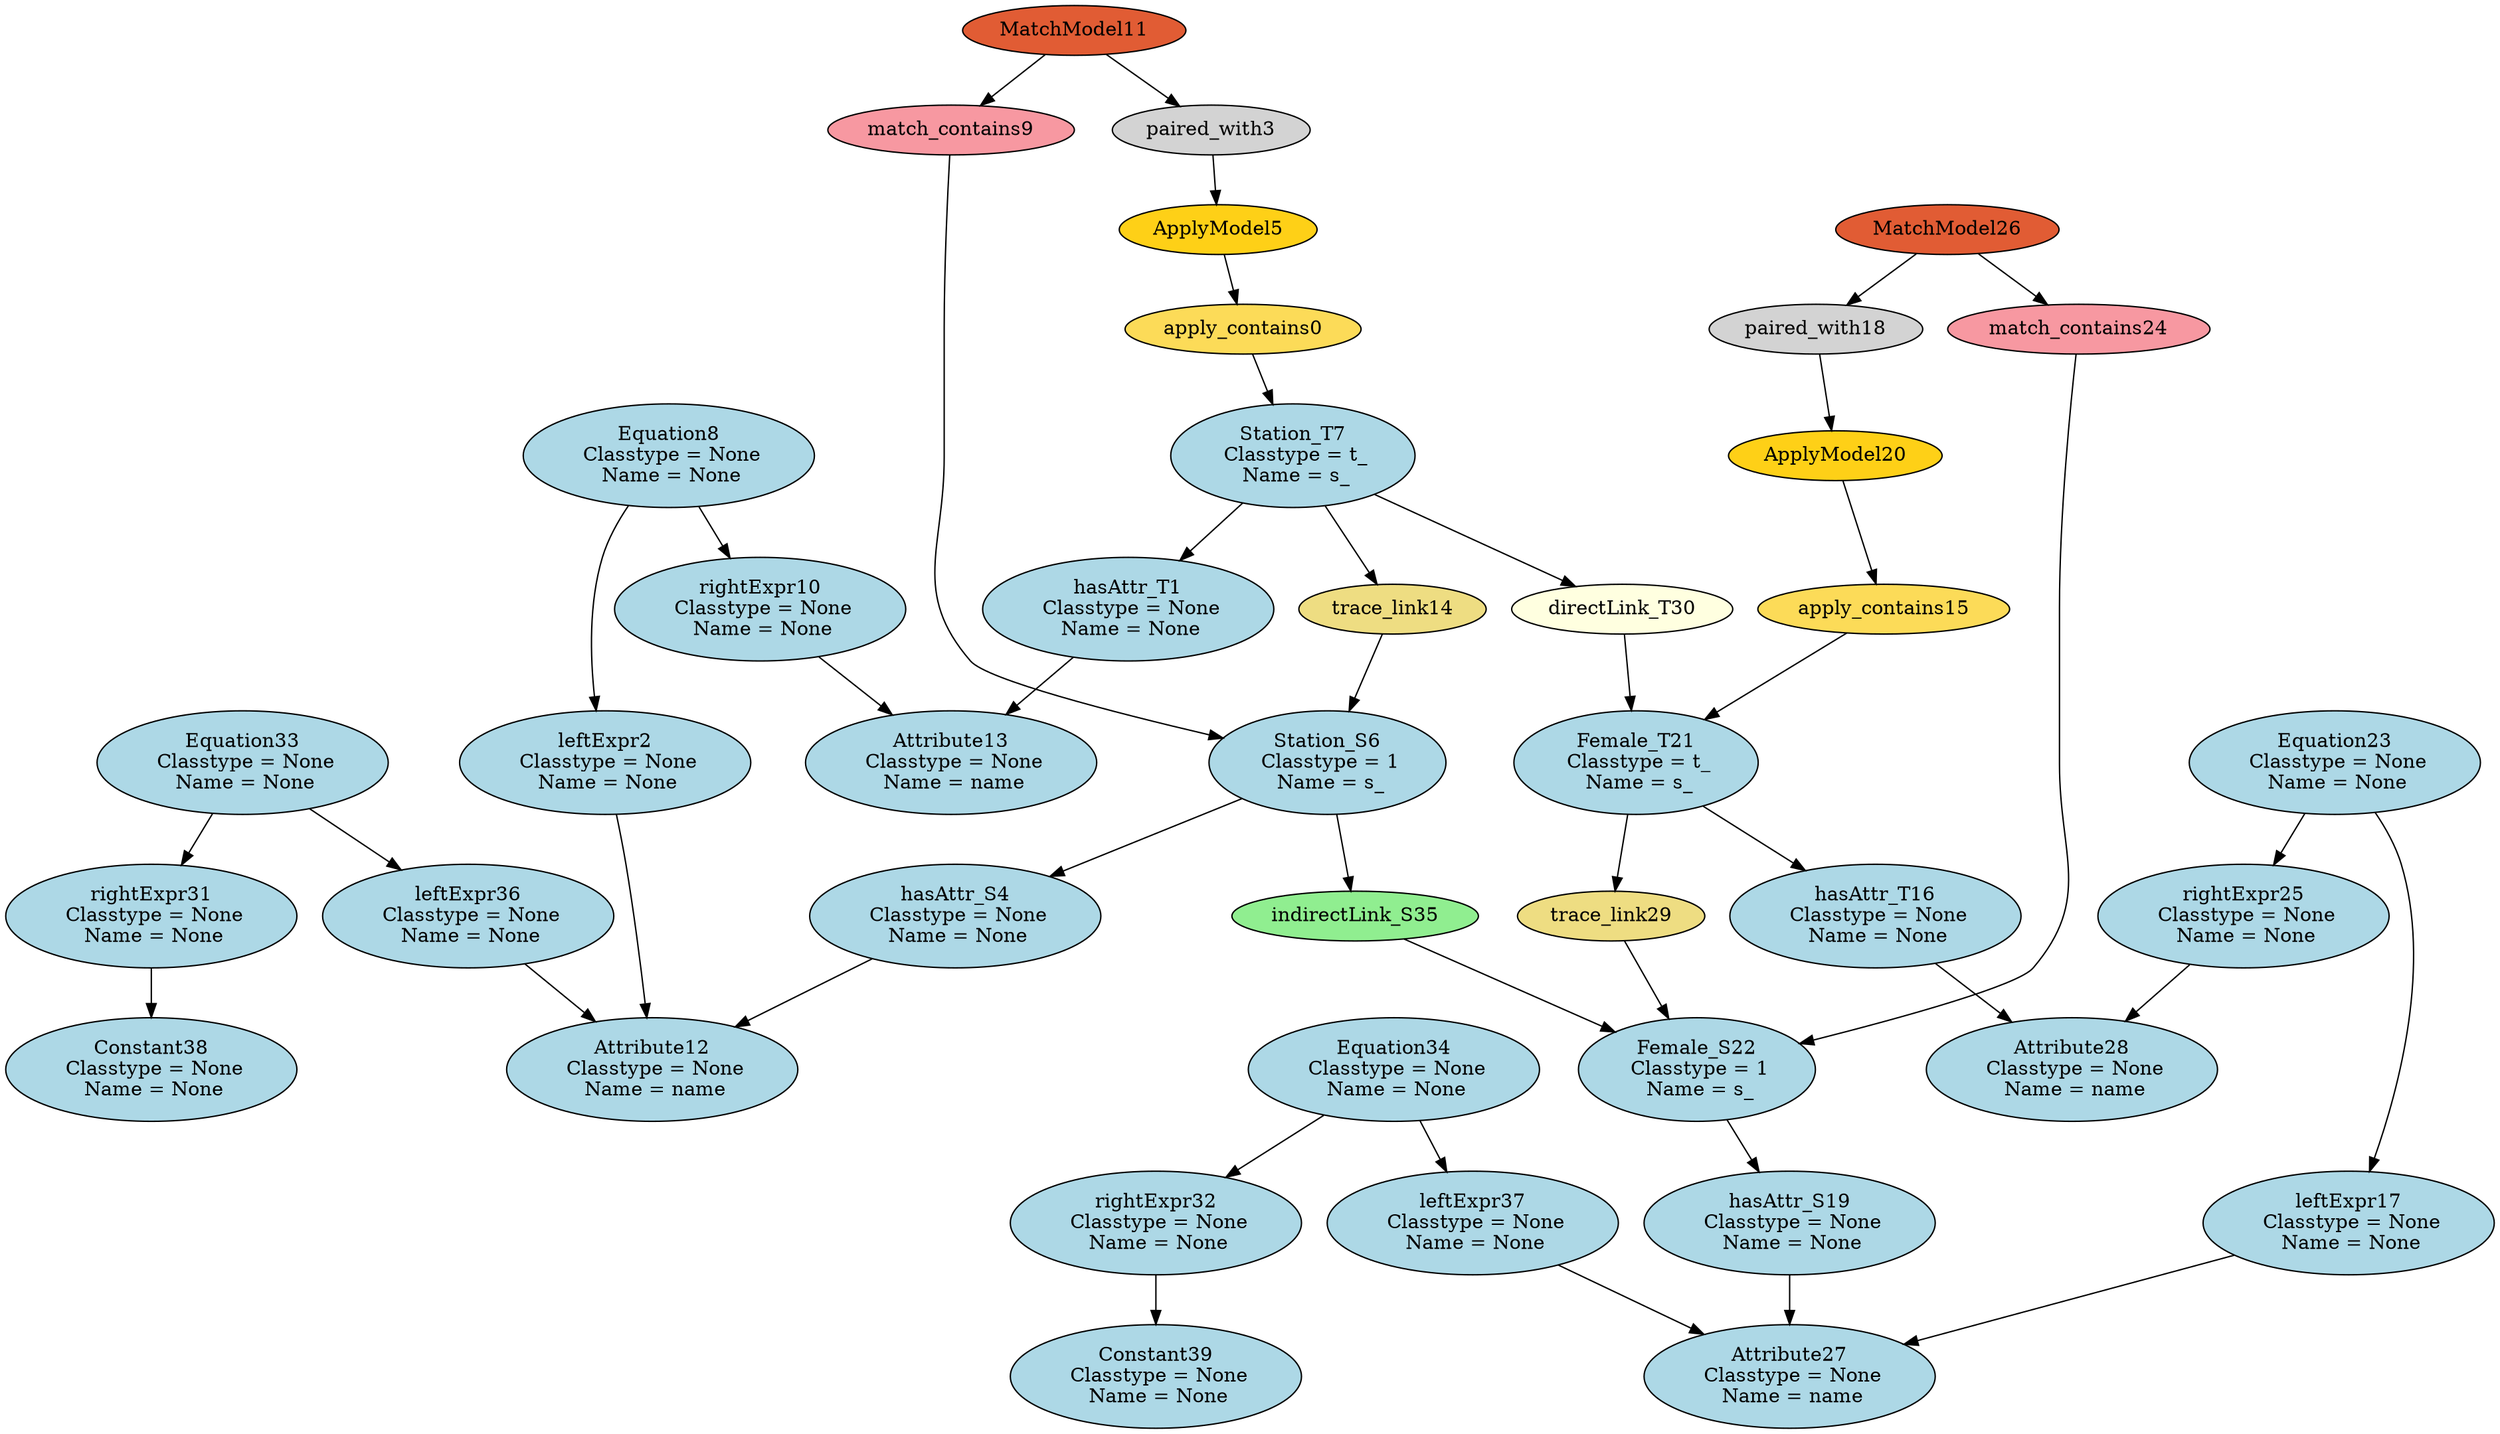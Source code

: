 digraph HEmptyPathCondition_HS2S_HF2F_HSF2SF {
apply_contains0 [style=filled, fillcolor="#FCDB58"];
"hasAttr_T1\n Classtype = None\n Name = None" [style=filled, fillcolor=lightblue];
"leftExpr2\n Classtype = None\n Name = None" [style=filled, fillcolor=lightblue];
paired_with3 [style=filled, fillcolor=lightgray];
"hasAttr_S4\n Classtype = None\n Name = None" [style=filled, fillcolor=lightblue];
ApplyModel5 [style=filled, fillcolor="#FED017"];
"Station_S6\n Classtype = 1\n Name = s_" [style=filled, fillcolor=lightblue];
"Station_T7\n Classtype = t_\n Name = s_" [style=filled, fillcolor=lightblue];
"Equation8\n Classtype = None\n Name = None" [style=filled, fillcolor=lightblue];
match_contains9 [style=filled, fillcolor="#F798A1"];
"rightExpr10\n Classtype = None\n Name = None" [style=filled, fillcolor=lightblue];
MatchModel11 [style=filled, fillcolor="#E15C34"];
"Attribute12\n Classtype = None\n Name = name" [style=filled, fillcolor=lightblue];
"Attribute13\n Classtype = None\n Name = name" [style=filled, fillcolor=lightblue];
trace_link14 [style=filled, fillcolor=lightgoldenrod];
apply_contains15 [style=filled, fillcolor="#FCDB58"];
"hasAttr_T16\n Classtype = None\n Name = None" [style=filled, fillcolor=lightblue];
"leftExpr17\n Classtype = None\n Name = None" [style=filled, fillcolor=lightblue];
paired_with18 [style=filled, fillcolor=lightgray];
"hasAttr_S19\n Classtype = None\n Name = None" [style=filled, fillcolor=lightblue];
ApplyModel20 [style=filled, fillcolor="#FED017"];
"Female_T21\n Classtype = t_\n Name = s_" [style=filled, fillcolor=lightblue];
"Female_S22\n Classtype = 1\n Name = s_" [style=filled, fillcolor=lightblue];
"Equation23\n Classtype = None\n Name = None" [style=filled, fillcolor=lightblue];
match_contains24 [style=filled, fillcolor="#F798A1"];
"rightExpr25\n Classtype = None\n Name = None" [style=filled, fillcolor=lightblue];
MatchModel26 [style=filled, fillcolor="#E15C34"];
"Attribute27\n Classtype = None\n Name = name" [style=filled, fillcolor=lightblue];
"Attribute28\n Classtype = None\n Name = name" [style=filled, fillcolor=lightblue];
trace_link29 [style=filled, fillcolor=lightgoldenrod];
"directLink_T30\n" [style=filled, fillcolor=lightyellow];
"rightExpr31\n Classtype = None\n Name = None" [style=filled, fillcolor=lightblue];
"rightExpr32\n Classtype = None\n Name = None" [style=filled, fillcolor=lightblue];
"Equation33\n Classtype = None\n Name = None" [style=filled, fillcolor=lightblue];
"Equation34\n Classtype = None\n Name = None" [style=filled, fillcolor=lightblue];
indirectLink_S35 [style=filled, fillcolor=lightgreen];
"leftExpr36\n Classtype = None\n Name = None" [style=filled, fillcolor=lightblue];
"leftExpr37\n Classtype = None\n Name = None" [style=filled, fillcolor=lightblue];
"Constant38\n Classtype = None\n Name = None" [style=filled, fillcolor=lightblue];
"Constant39\n Classtype = None\n Name = None" [style=filled, fillcolor=lightblue];
ApplyModel5 -> apply_contains0;
apply_contains0 -> "Station_T7\n Classtype = t_\n Name = s_";
"Station_T7\n Classtype = t_\n Name = s_" -> "hasAttr_T1\n Classtype = None\n Name = None";
"hasAttr_T1\n Classtype = None\n Name = None" -> "Attribute13\n Classtype = None\n Name = name";
"Equation8\n Classtype = None\n Name = None" -> "leftExpr2\n Classtype = None\n Name = None";
"leftExpr2\n Classtype = None\n Name = None" -> "Attribute12\n Classtype = None\n Name = name";
MatchModel11 -> paired_with3;
paired_with3 -> ApplyModel5;
"Station_S6\n Classtype = 1\n Name = s_" -> "hasAttr_S4\n Classtype = None\n Name = None";
"hasAttr_S4\n Classtype = None\n Name = None" -> "Attribute12\n Classtype = None\n Name = name";
match_contains9 -> "Station_S6\n Classtype = 1\n Name = s_";
"Equation8\n Classtype = None\n Name = None" -> "rightExpr10\n Classtype = None\n Name = None";
MatchModel11 -> match_contains9;
"rightExpr10\n Classtype = None\n Name = None" -> "Attribute13\n Classtype = None\n Name = name";
trace_link14 -> "Station_S6\n Classtype = 1\n Name = s_";
"Station_T7\n Classtype = t_\n Name = s_" -> trace_link14;
ApplyModel20 -> apply_contains15;
apply_contains15 -> "Female_T21\n Classtype = t_\n Name = s_";
"Female_T21\n Classtype = t_\n Name = s_" -> "hasAttr_T16\n Classtype = None\n Name = None";
"hasAttr_T16\n Classtype = None\n Name = None" -> "Attribute28\n Classtype = None\n Name = name";
"Equation23\n Classtype = None\n Name = None" -> "leftExpr17\n Classtype = None\n Name = None";
"leftExpr17\n Classtype = None\n Name = None" -> "Attribute27\n Classtype = None\n Name = name";
MatchModel26 -> paired_with18;
paired_with18 -> ApplyModel20;
"Female_S22\n Classtype = 1\n Name = s_" -> "hasAttr_S19\n Classtype = None\n Name = None";
"hasAttr_S19\n Classtype = None\n Name = None" -> "Attribute27\n Classtype = None\n Name = name";
match_contains24 -> "Female_S22\n Classtype = 1\n Name = s_";
"Equation23\n Classtype = None\n Name = None" -> "rightExpr25\n Classtype = None\n Name = None";
MatchModel26 -> match_contains24;
"rightExpr25\n Classtype = None\n Name = None" -> "Attribute28\n Classtype = None\n Name = name";
trace_link29 -> "Female_S22\n Classtype = 1\n Name = s_";
"Female_T21\n Classtype = t_\n Name = s_" -> trace_link29;
"Station_S6\n Classtype = 1\n Name = s_" -> indirectLink_S35;
indirectLink_S35 -> "Female_S22\n Classtype = 1\n Name = s_";
"Equation33\n Classtype = None\n Name = None" -> "rightExpr31\n Classtype = None\n Name = None";
"Equation33\n Classtype = None\n Name = None" -> "leftExpr36\n Classtype = None\n Name = None";
"rightExpr31\n Classtype = None\n Name = None" -> "Constant38\n Classtype = None\n Name = None";
"Equation34\n Classtype = None\n Name = None" -> "rightExpr32\n Classtype = None\n Name = None";
"Equation34\n Classtype = None\n Name = None" -> "leftExpr37\n Classtype = None\n Name = None";
"rightExpr32\n Classtype = None\n Name = None" -> "Constant39\n Classtype = None\n Name = None";
"leftExpr36\n Classtype = None\n Name = None" -> "Attribute12\n Classtype = None\n Name = name";
"leftExpr37\n Classtype = None\n Name = None" -> "Attribute27\n Classtype = None\n Name = name";
"Station_T7\n Classtype = t_\n Name = s_" -> "directLink_T30\n";
"directLink_T30\n" -> "Female_T21\n Classtype = t_\n Name = s_";
}
